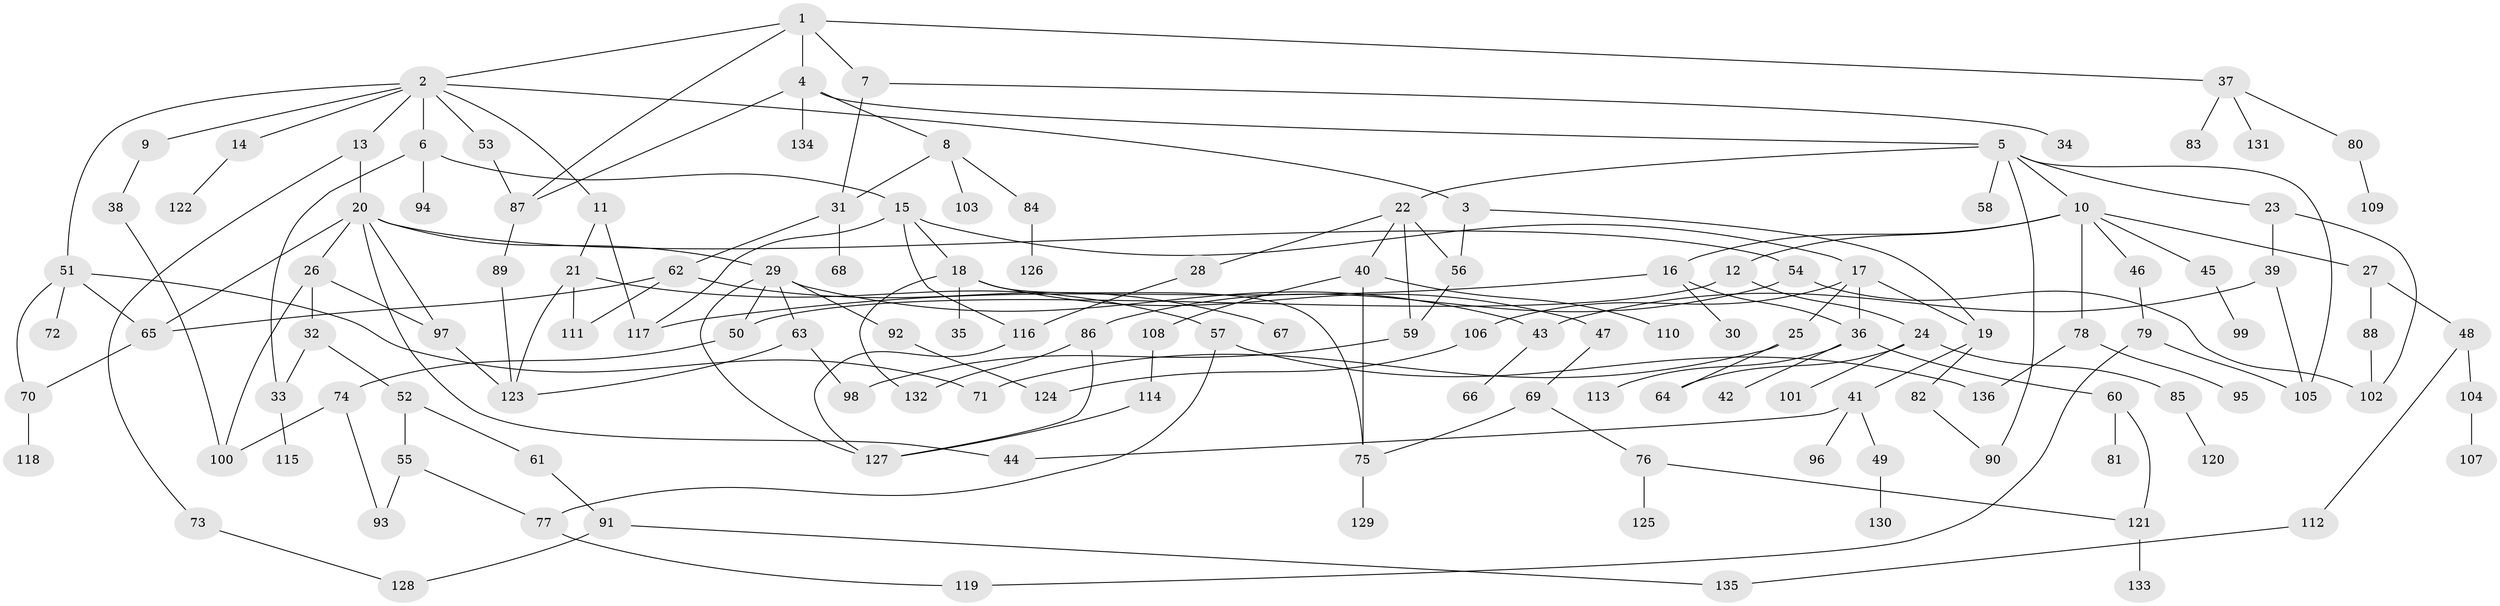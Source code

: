 // Generated by graph-tools (version 1.1) at 2025/13/03/09/25 04:13:23]
// undirected, 136 vertices, 181 edges
graph export_dot {
graph [start="1"]
  node [color=gray90,style=filled];
  1;
  2;
  3;
  4;
  5;
  6;
  7;
  8;
  9;
  10;
  11;
  12;
  13;
  14;
  15;
  16;
  17;
  18;
  19;
  20;
  21;
  22;
  23;
  24;
  25;
  26;
  27;
  28;
  29;
  30;
  31;
  32;
  33;
  34;
  35;
  36;
  37;
  38;
  39;
  40;
  41;
  42;
  43;
  44;
  45;
  46;
  47;
  48;
  49;
  50;
  51;
  52;
  53;
  54;
  55;
  56;
  57;
  58;
  59;
  60;
  61;
  62;
  63;
  64;
  65;
  66;
  67;
  68;
  69;
  70;
  71;
  72;
  73;
  74;
  75;
  76;
  77;
  78;
  79;
  80;
  81;
  82;
  83;
  84;
  85;
  86;
  87;
  88;
  89;
  90;
  91;
  92;
  93;
  94;
  95;
  96;
  97;
  98;
  99;
  100;
  101;
  102;
  103;
  104;
  105;
  106;
  107;
  108;
  109;
  110;
  111;
  112;
  113;
  114;
  115;
  116;
  117;
  118;
  119;
  120;
  121;
  122;
  123;
  124;
  125;
  126;
  127;
  128;
  129;
  130;
  131;
  132;
  133;
  134;
  135;
  136;
  1 -- 2;
  1 -- 4;
  1 -- 7;
  1 -- 37;
  1 -- 87;
  2 -- 3;
  2 -- 6;
  2 -- 9;
  2 -- 11;
  2 -- 13;
  2 -- 14;
  2 -- 51;
  2 -- 53;
  3 -- 19;
  3 -- 56;
  4 -- 5;
  4 -- 8;
  4 -- 87;
  4 -- 134;
  5 -- 10;
  5 -- 22;
  5 -- 23;
  5 -- 58;
  5 -- 105;
  5 -- 90;
  6 -- 15;
  6 -- 94;
  6 -- 33;
  7 -- 31;
  7 -- 34;
  8 -- 84;
  8 -- 103;
  8 -- 31;
  9 -- 38;
  10 -- 12;
  10 -- 16;
  10 -- 27;
  10 -- 45;
  10 -- 46;
  10 -- 78;
  11 -- 21;
  11 -- 117;
  12 -- 24;
  12 -- 50;
  13 -- 20;
  13 -- 73;
  14 -- 122;
  15 -- 17;
  15 -- 18;
  15 -- 116;
  15 -- 117;
  16 -- 30;
  16 -- 117;
  16 -- 36;
  17 -- 19;
  17 -- 25;
  17 -- 36;
  17 -- 106;
  18 -- 35;
  18 -- 47;
  18 -- 75;
  18 -- 132;
  19 -- 41;
  19 -- 82;
  20 -- 26;
  20 -- 29;
  20 -- 44;
  20 -- 54;
  20 -- 65;
  20 -- 97;
  21 -- 57;
  21 -- 111;
  21 -- 123;
  22 -- 28;
  22 -- 40;
  22 -- 56;
  22 -- 59;
  23 -- 39;
  23 -- 102;
  24 -- 85;
  24 -- 101;
  24 -- 64;
  25 -- 64;
  25 -- 71;
  26 -- 32;
  26 -- 97;
  26 -- 100;
  27 -- 48;
  27 -- 88;
  28 -- 116;
  29 -- 50;
  29 -- 63;
  29 -- 92;
  29 -- 43;
  29 -- 127;
  31 -- 62;
  31 -- 68;
  32 -- 33;
  32 -- 52;
  33 -- 115;
  36 -- 42;
  36 -- 60;
  36 -- 113;
  37 -- 80;
  37 -- 83;
  37 -- 131;
  38 -- 100;
  39 -- 43;
  39 -- 105;
  40 -- 108;
  40 -- 110;
  40 -- 75;
  41 -- 49;
  41 -- 96;
  41 -- 44;
  43 -- 66;
  45 -- 99;
  46 -- 79;
  47 -- 69;
  48 -- 104;
  48 -- 112;
  49 -- 130;
  50 -- 74;
  51 -- 72;
  51 -- 70;
  51 -- 65;
  51 -- 71;
  52 -- 55;
  52 -- 61;
  53 -- 87;
  54 -- 86;
  54 -- 102;
  55 -- 93;
  55 -- 77;
  56 -- 59;
  57 -- 77;
  57 -- 136;
  59 -- 98;
  60 -- 81;
  60 -- 121;
  61 -- 91;
  62 -- 67;
  62 -- 111;
  62 -- 65;
  63 -- 98;
  63 -- 123;
  65 -- 70;
  69 -- 76;
  69 -- 75;
  70 -- 118;
  73 -- 128;
  74 -- 93;
  74 -- 100;
  75 -- 129;
  76 -- 121;
  76 -- 125;
  77 -- 119;
  78 -- 95;
  78 -- 136;
  79 -- 119;
  79 -- 105;
  80 -- 109;
  82 -- 90;
  84 -- 126;
  85 -- 120;
  86 -- 132;
  86 -- 127;
  87 -- 89;
  88 -- 102;
  89 -- 123;
  91 -- 128;
  91 -- 135;
  92 -- 124;
  97 -- 123;
  104 -- 107;
  106 -- 124;
  108 -- 114;
  112 -- 135;
  114 -- 127;
  116 -- 127;
  121 -- 133;
}
